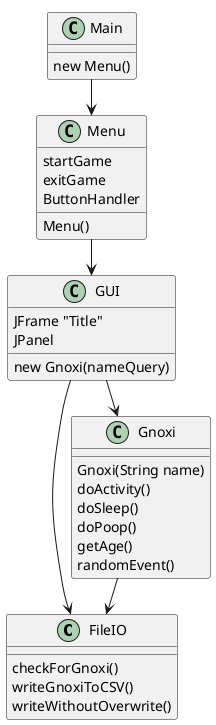 @startuml
!pragma layout smetana
class FileIO
class Gnoxi
class GUI
class Main
class Menu

Main : new Menu()

Gnoxi : Gnoxi(String name)
Gnoxi : doActivity()
Gnoxi : doSleep()
Gnoxi : doPoop()
Gnoxi : getAge()
Gnoxi : randomEvent()

GUI : new Gnoxi(nameQuery)
GUI : JFrame "Title"
GUI : JPanel

Menu : startGame
Menu : exitGame
Menu : Menu()
Menu : ButtonHandler

FileIO : checkForGnoxi()
FileIO : writeGnoxiToCSV()
FileIO : writeWithoutOverwrite()

Main --> Menu
Menu --> GUI

GUI --> Gnoxi
GUI --> FileIO
Gnoxi --> FileIO



@enduml